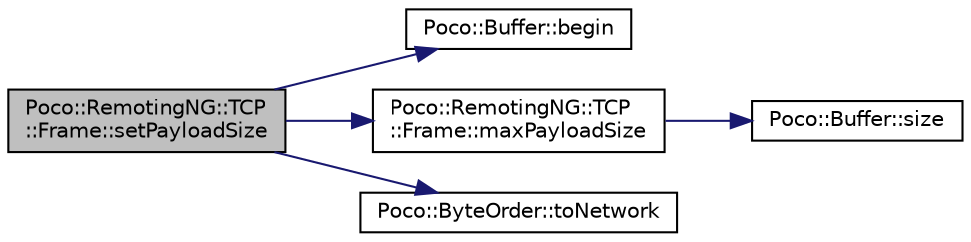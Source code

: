 digraph "Poco::RemotingNG::TCP::Frame::setPayloadSize"
{
 // LATEX_PDF_SIZE
  edge [fontname="Helvetica",fontsize="10",labelfontname="Helvetica",labelfontsize="10"];
  node [fontname="Helvetica",fontsize="10",shape=record];
  rankdir="LR";
  Node1 [label="Poco::RemotingNG::TCP\l::Frame::setPayloadSize",height=0.2,width=0.4,color="black", fillcolor="grey75", style="filled", fontcolor="black",tooltip="Returns the payload size."];
  Node1 -> Node2 [color="midnightblue",fontsize="10",style="solid",fontname="Helvetica"];
  Node2 [label="Poco::Buffer::begin",height=0.2,width=0.4,color="black", fillcolor="white", style="filled",URL="$classPoco_1_1Buffer.html#a9a3ae9f4ebf9cf667bd9f413afc0f75f",tooltip="Returns a pointer to the beginning of the buffer."];
  Node1 -> Node3 [color="midnightblue",fontsize="10",style="solid",fontname="Helvetica"];
  Node3 [label="Poco::RemotingNG::TCP\l::Frame::maxPayloadSize",height=0.2,width=0.4,color="black", fillcolor="white", style="filled",URL="$classPoco_1_1RemotingNG_1_1TCP_1_1Frame.html#a64c6ed9d1739848d38cb13886c15d9bd",tooltip="Returns the buffer size."];
  Node3 -> Node4 [color="midnightblue",fontsize="10",style="solid",fontname="Helvetica"];
  Node4 [label="Poco::Buffer::size",height=0.2,width=0.4,color="black", fillcolor="white", style="filled",URL="$classPoco_1_1Buffer.html#aa4f0e083d588549daca41e7012798b3f",tooltip="Returns the used size of the buffer in elements."];
  Node1 -> Node5 [color="midnightblue",fontsize="10",style="solid",fontname="Helvetica"];
  Node5 [label="Poco::ByteOrder::toNetwork",height=0.2,width=0.4,color="black", fillcolor="white", style="filled",URL="$classPoco_1_1ByteOrder.html#a837fb0cfbf39547cfeb51cbaa9135b8c",tooltip=" "];
}
